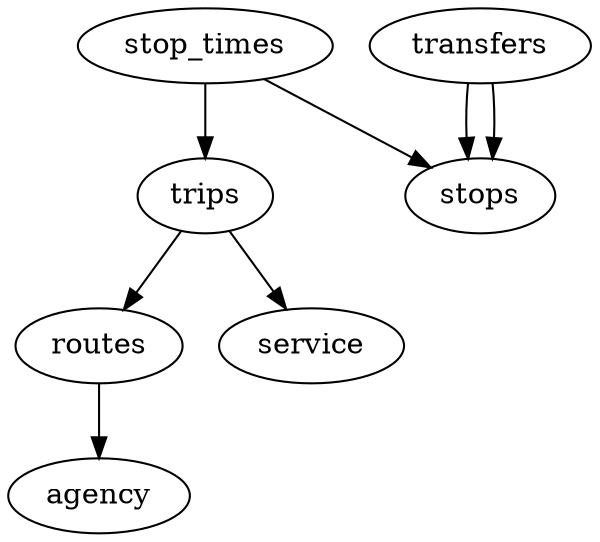 digraph {

// NB: there is an idea plugin for instant visualization of dot files

// TODO: needs to be completed

    stop_times -> trips;
    stop_times -> stops;

    routes -> agency;

    trips -> routes;
    trips -> service;

    transfers -> stops;
    transfers -> stops;

}


